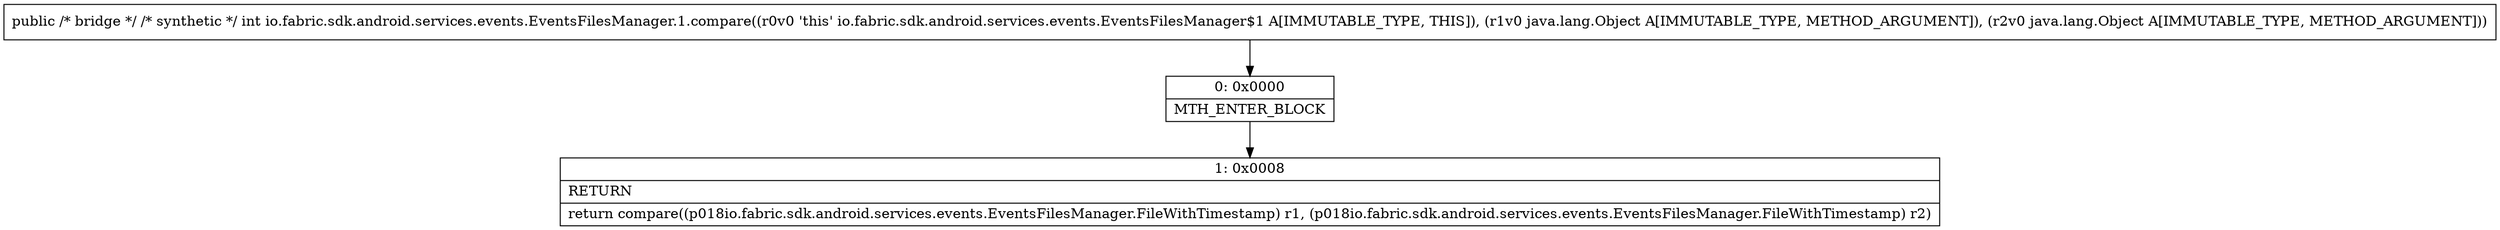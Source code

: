 digraph "CFG forio.fabric.sdk.android.services.events.EventsFilesManager.1.compare(Ljava\/lang\/Object;Ljava\/lang\/Object;)I" {
Node_0 [shape=record,label="{0\:\ 0x0000|MTH_ENTER_BLOCK\l}"];
Node_1 [shape=record,label="{1\:\ 0x0008|RETURN\l|return compare((p018io.fabric.sdk.android.services.events.EventsFilesManager.FileWithTimestamp) r1, (p018io.fabric.sdk.android.services.events.EventsFilesManager.FileWithTimestamp) r2)\l}"];
MethodNode[shape=record,label="{public \/* bridge *\/ \/* synthetic *\/ int io.fabric.sdk.android.services.events.EventsFilesManager.1.compare((r0v0 'this' io.fabric.sdk.android.services.events.EventsFilesManager$1 A[IMMUTABLE_TYPE, THIS]), (r1v0 java.lang.Object A[IMMUTABLE_TYPE, METHOD_ARGUMENT]), (r2v0 java.lang.Object A[IMMUTABLE_TYPE, METHOD_ARGUMENT])) }"];
MethodNode -> Node_0;
Node_0 -> Node_1;
}


